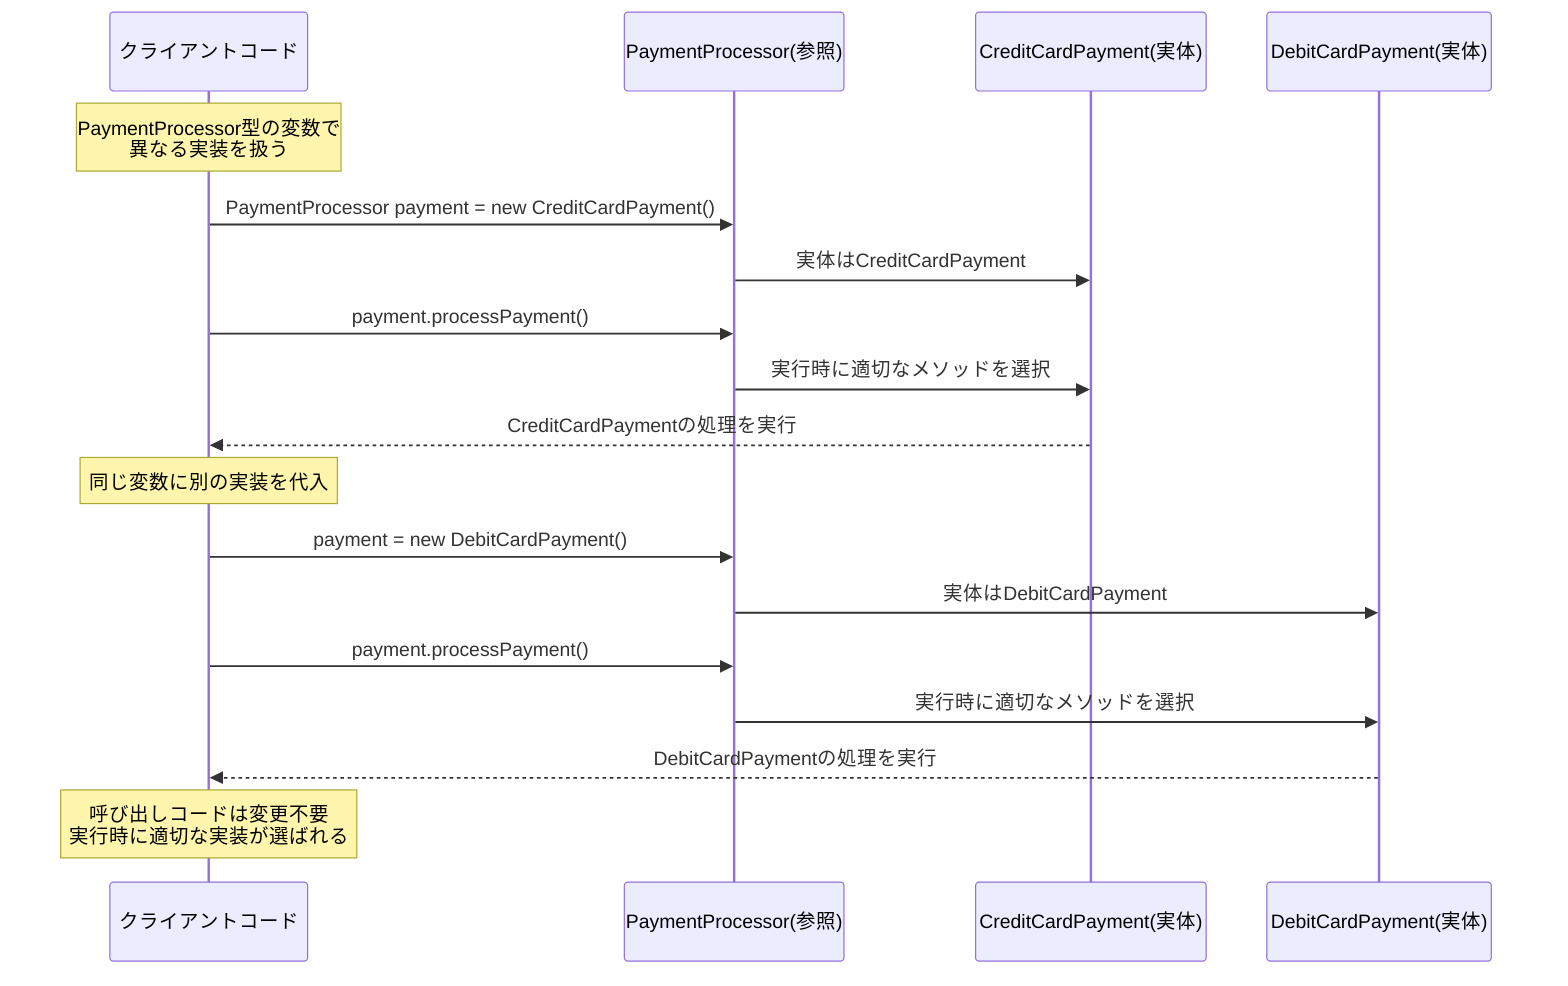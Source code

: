 sequenceDiagram
    participant Client as クライアントコード
    participant PP as PaymentProcessor(参照)
    participant CC as CreditCardPayment(実体)
    participant DC as DebitCardPayment(実体)
    
    Note over Client: PaymentProcessor型の変数で<br/>異なる実装を扱う
    
    Client->>PP: PaymentProcessor payment = new CreditCardPayment()
    PP->>CC: 実体はCreditCardPayment
    
    Client->>PP: payment.processPayment()
    PP->>CC: 実行時に適切なメソッドを選択
    CC-->>Client: CreditCardPaymentの処理を実行
    
    Note over Client: 同じ変数に別の実装を代入
    
    Client->>PP: payment = new DebitCardPayment()
    PP->>DC: 実体はDebitCardPayment
    
    Client->>PP: payment.processPayment()
    PP->>DC: 実行時に適切なメソッドを選択
    DC-->>Client: DebitCardPaymentの処理を実行
    
    Note over Client: 呼び出しコードは変更不要<br/>実行時に適切な実装が選ばれる